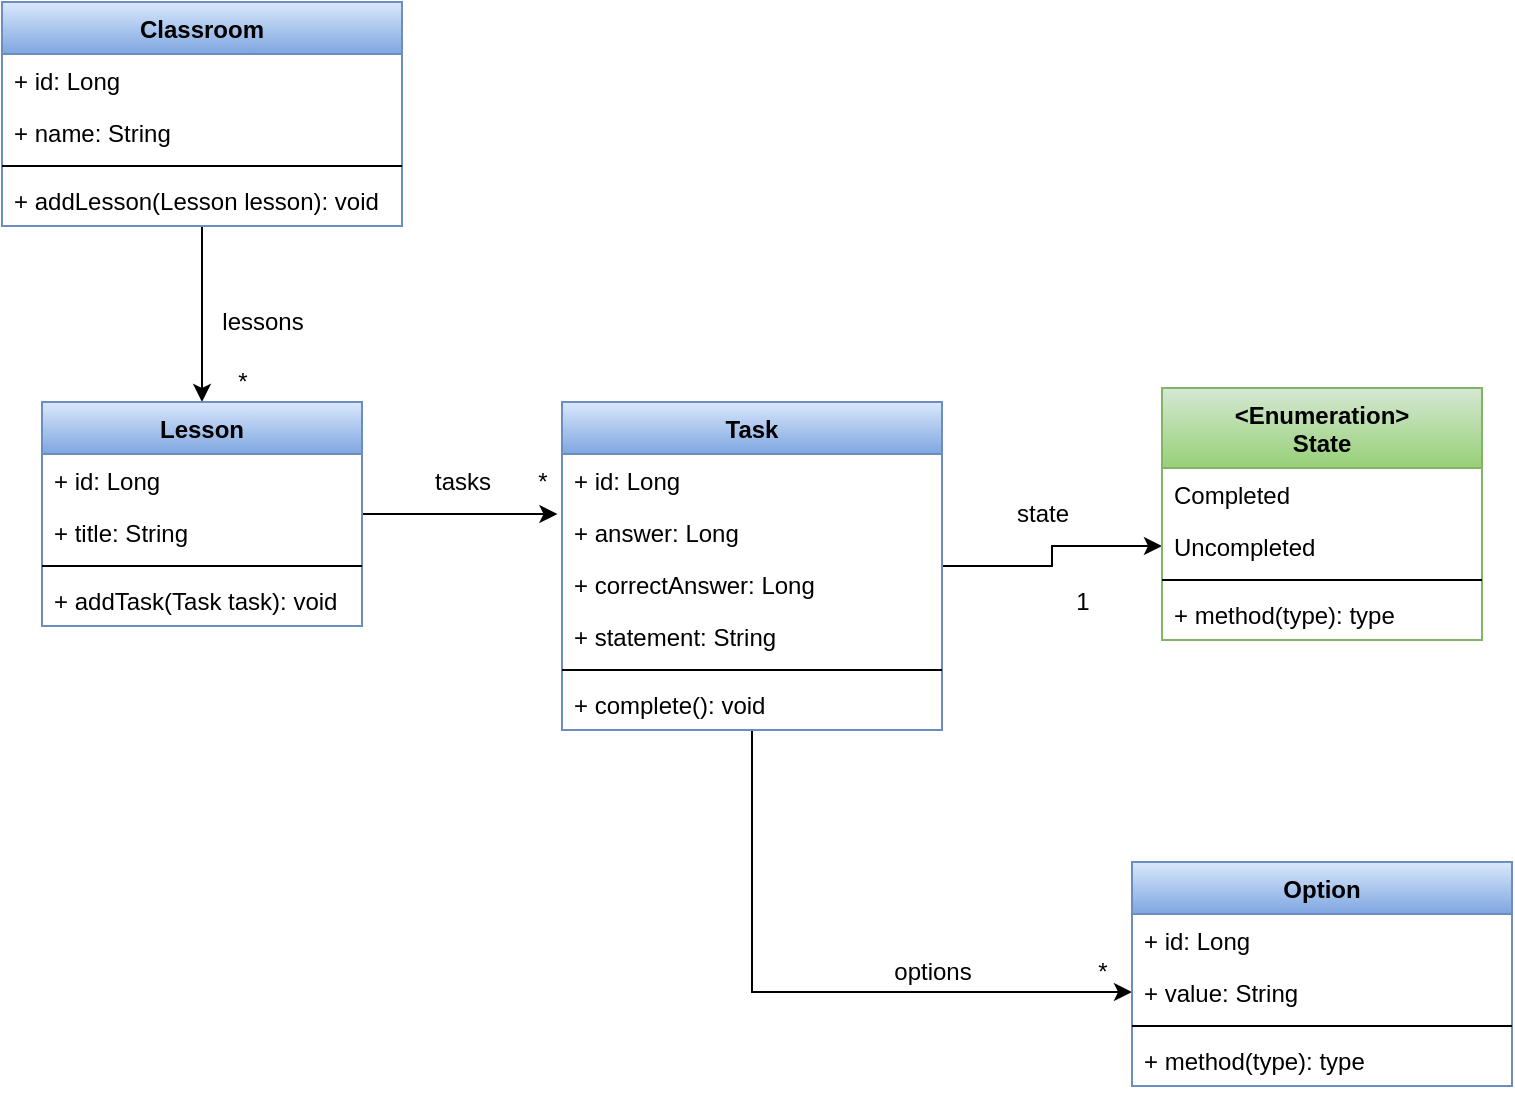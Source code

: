 <mxfile version="13.7.3" type="device" pages="2"><diagram id="xFjGHLINqQ8loc5wDAW_" name="Domain"><mxGraphModel dx="1422" dy="822" grid="1" gridSize="10" guides="1" tooltips="1" connect="1" arrows="1" fold="1" page="1" pageScale="1" pageWidth="827" pageHeight="1169" math="0" shadow="0"><root><mxCell id="0"/><mxCell id="1" parent="0"/><mxCell id="aMEQFVLBvncijrimEczw-33" style="edgeStyle=orthogonalEdgeStyle;rounded=0;orthogonalLoop=1;jettySize=auto;html=1;" parent="1" source="aMEQFVLBvncijrimEczw-1" target="aMEQFVLBvncijrimEczw-6" edge="1"><mxGeometry relative="1" as="geometry"/></mxCell><mxCell id="aMEQFVLBvncijrimEczw-37" style="edgeStyle=orthogonalEdgeStyle;rounded=0;orthogonalLoop=1;jettySize=auto;html=1;entryX=-0.012;entryY=0.154;entryDx=0;entryDy=0;entryPerimeter=0;" parent="1" source="aMEQFVLBvncijrimEczw-6" target="aMEQFVLBvncijrimEczw-13" edge="1"><mxGeometry relative="1" as="geometry"/></mxCell><mxCell id="aMEQFVLBvncijrimEczw-6" value="Lesson" style="swimlane;fontStyle=1;align=center;verticalAlign=top;childLayout=stackLayout;horizontal=1;startSize=26;horizontalStack=0;resizeParent=1;resizeParentMax=0;resizeLast=0;collapsible=1;marginBottom=0;gradientColor=#7ea6e0;fillColor=#dae8fc;strokeColor=#6c8ebf;" parent="1" vertex="1"><mxGeometry x="60" y="290" width="160" height="112" as="geometry"/></mxCell><mxCell id="aMEQFVLBvncijrimEczw-7" value="+ id: Long" style="text;strokeColor=none;fillColor=none;align=left;verticalAlign=top;spacingLeft=4;spacingRight=4;overflow=hidden;rotatable=0;points=[[0,0.5],[1,0.5]];portConstraint=eastwest;" parent="aMEQFVLBvncijrimEczw-6" vertex="1"><mxGeometry y="26" width="160" height="26" as="geometry"/></mxCell><mxCell id="aMEQFVLBvncijrimEczw-8" value="+ title: String" style="text;strokeColor=none;fillColor=none;align=left;verticalAlign=top;spacingLeft=4;spacingRight=4;overflow=hidden;rotatable=0;points=[[0,0.5],[1,0.5]];portConstraint=eastwest;" parent="aMEQFVLBvncijrimEczw-6" vertex="1"><mxGeometry y="52" width="160" height="26" as="geometry"/></mxCell><mxCell id="aMEQFVLBvncijrimEczw-9" value="" style="line;strokeWidth=1;fillColor=none;align=left;verticalAlign=middle;spacingTop=-1;spacingLeft=3;spacingRight=3;rotatable=0;labelPosition=right;points=[];portConstraint=eastwest;" parent="aMEQFVLBvncijrimEczw-6" vertex="1"><mxGeometry y="78" width="160" height="8" as="geometry"/></mxCell><mxCell id="aMEQFVLBvncijrimEczw-10" value="+ addTask(Task task): void" style="text;strokeColor=none;fillColor=none;align=left;verticalAlign=top;spacingLeft=4;spacingRight=4;overflow=hidden;rotatable=0;points=[[0,0.5],[1,0.5]];portConstraint=eastwest;" parent="aMEQFVLBvncijrimEczw-6" vertex="1"><mxGeometry y="86" width="160" height="26" as="geometry"/></mxCell><mxCell id="aMEQFVLBvncijrimEczw-34" value="*" style="text;html=1;align=center;verticalAlign=middle;resizable=0;points=[];autosize=1;" parent="1" vertex="1"><mxGeometry x="150" y="270" width="20" height="20" as="geometry"/></mxCell><mxCell id="aMEQFVLBvncijrimEczw-35" value="lessons" style="text;html=1;align=center;verticalAlign=middle;resizable=0;points=[];autosize=1;" parent="1" vertex="1"><mxGeometry x="140" y="240" width="60" height="20" as="geometry"/></mxCell><mxCell id="aMEQFVLBvncijrimEczw-44" style="edgeStyle=orthogonalEdgeStyle;rounded=0;orthogonalLoop=1;jettySize=auto;html=1;entryX=0;entryY=0.5;entryDx=0;entryDy=0;" parent="1" source="aMEQFVLBvncijrimEczw-11" target="aMEQFVLBvncijrimEczw-19" edge="1"><mxGeometry relative="1" as="geometry"/></mxCell><mxCell id="Yg3q1JEHDcCh-iiB3-vo-9" style="edgeStyle=orthogonalEdgeStyle;rounded=0;orthogonalLoop=1;jettySize=auto;html=1;entryX=0;entryY=0.5;entryDx=0;entryDy=0;" edge="1" parent="1" source="aMEQFVLBvncijrimEczw-11" target="Yg3q1JEHDcCh-iiB3-vo-3"><mxGeometry relative="1" as="geometry"/></mxCell><mxCell id="aMEQFVLBvncijrimEczw-11" value="Task" style="swimlane;fontStyle=1;align=center;verticalAlign=top;childLayout=stackLayout;horizontal=1;startSize=26;horizontalStack=0;resizeParent=1;resizeParentMax=0;resizeLast=0;collapsible=1;marginBottom=0;gradientColor=#7ea6e0;fillColor=#dae8fc;strokeColor=#6c8ebf;" parent="1" vertex="1"><mxGeometry x="320" y="290" width="190" height="164" as="geometry"/></mxCell><mxCell id="aMEQFVLBvncijrimEczw-12" value="+ id: Long" style="text;strokeColor=none;fillColor=none;align=left;verticalAlign=top;spacingLeft=4;spacingRight=4;overflow=hidden;rotatable=0;points=[[0,0.5],[1,0.5]];portConstraint=eastwest;" parent="aMEQFVLBvncijrimEczw-11" vertex="1"><mxGeometry y="26" width="190" height="26" as="geometry"/></mxCell><mxCell id="aMEQFVLBvncijrimEczw-13" value="+ answer: Long" style="text;strokeColor=none;fillColor=none;align=left;verticalAlign=top;spacingLeft=4;spacingRight=4;overflow=hidden;rotatable=0;points=[[0,0.5],[1,0.5]];portConstraint=eastwest;" parent="aMEQFVLBvncijrimEczw-11" vertex="1"><mxGeometry y="52" width="190" height="26" as="geometry"/></mxCell><mxCell id="Gg8tqWLcD7_z_NOnCMyE-4" value="+ correctAnswer: Long" style="text;strokeColor=none;fillColor=none;align=left;verticalAlign=top;spacingLeft=4;spacingRight=4;overflow=hidden;rotatable=0;points=[[0,0.5],[1,0.5]];portConstraint=eastwest;" parent="aMEQFVLBvncijrimEczw-11" vertex="1"><mxGeometry y="78" width="190" height="26" as="geometry"/></mxCell><mxCell id="Gg8tqWLcD7_z_NOnCMyE-3" value="+ statement: String" style="text;strokeColor=none;fillColor=none;align=left;verticalAlign=top;spacingLeft=4;spacingRight=4;overflow=hidden;rotatable=0;points=[[0,0.5],[1,0.5]];portConstraint=eastwest;" parent="aMEQFVLBvncijrimEczw-11" vertex="1"><mxGeometry y="104" width="190" height="26" as="geometry"/></mxCell><mxCell id="aMEQFVLBvncijrimEczw-14" value="" style="line;strokeWidth=1;fillColor=none;align=left;verticalAlign=middle;spacingTop=-1;spacingLeft=3;spacingRight=3;rotatable=0;labelPosition=right;points=[];portConstraint=eastwest;" parent="aMEQFVLBvncijrimEczw-11" vertex="1"><mxGeometry y="130" width="190" height="8" as="geometry"/></mxCell><mxCell id="aMEQFVLBvncijrimEczw-15" value="+ complete(): void" style="text;strokeColor=none;fillColor=none;align=left;verticalAlign=top;spacingLeft=4;spacingRight=4;overflow=hidden;rotatable=0;points=[[0,0.5],[1,0.5]];portConstraint=eastwest;" parent="aMEQFVLBvncijrimEczw-11" vertex="1"><mxGeometry y="138" width="190" height="26" as="geometry"/></mxCell><mxCell id="aMEQFVLBvncijrimEczw-38" value="*" style="text;html=1;align=center;verticalAlign=middle;resizable=0;points=[];autosize=1;" parent="1" vertex="1"><mxGeometry x="300" y="320" width="20" height="20" as="geometry"/></mxCell><mxCell id="aMEQFVLBvncijrimEczw-39" value="tasks" style="text;html=1;align=center;verticalAlign=middle;resizable=0;points=[];autosize=1;" parent="1" vertex="1"><mxGeometry x="250" y="320" width="40" height="20" as="geometry"/></mxCell><mxCell id="aMEQFVLBvncijrimEczw-18" value="&lt;Enumeration&gt;&#10;State" style="swimlane;fontStyle=1;align=center;verticalAlign=top;childLayout=stackLayout;horizontal=1;startSize=40;horizontalStack=0;resizeParent=1;resizeParentMax=0;resizeLast=0;collapsible=1;marginBottom=0;gradientColor=#97d077;fillColor=#d5e8d4;strokeColor=#82b366;" parent="1" vertex="1"><mxGeometry x="620" y="283" width="160" height="126" as="geometry"/></mxCell><mxCell id="aMEQFVLBvncijrimEczw-24" value="Completed" style="text;strokeColor=none;fillColor=none;align=left;verticalAlign=top;spacingLeft=4;spacingRight=4;overflow=hidden;rotatable=0;points=[[0,0.5],[1,0.5]];portConstraint=eastwest;" parent="aMEQFVLBvncijrimEczw-18" vertex="1"><mxGeometry y="40" width="160" height="26" as="geometry"/></mxCell><mxCell id="aMEQFVLBvncijrimEczw-19" value="Uncompleted" style="text;strokeColor=none;fillColor=none;align=left;verticalAlign=top;spacingLeft=4;spacingRight=4;overflow=hidden;rotatable=0;points=[[0,0.5],[1,0.5]];portConstraint=eastwest;" parent="aMEQFVLBvncijrimEczw-18" vertex="1"><mxGeometry y="66" width="160" height="26" as="geometry"/></mxCell><mxCell id="aMEQFVLBvncijrimEczw-22" value="" style="line;strokeWidth=1;fillColor=none;align=left;verticalAlign=middle;spacingTop=-1;spacingLeft=3;spacingRight=3;rotatable=0;labelPosition=right;points=[];portConstraint=eastwest;" parent="aMEQFVLBvncijrimEczw-18" vertex="1"><mxGeometry y="92" width="160" height="8" as="geometry"/></mxCell><mxCell id="aMEQFVLBvncijrimEczw-23" value="+ method(type): type" style="text;strokeColor=none;fillColor=none;align=left;verticalAlign=top;spacingLeft=4;spacingRight=4;overflow=hidden;rotatable=0;points=[[0,0.5],[1,0.5]];portConstraint=eastwest;" parent="aMEQFVLBvncijrimEczw-18" vertex="1"><mxGeometry y="100" width="160" height="26" as="geometry"/></mxCell><mxCell id="aMEQFVLBvncijrimEczw-45" value="1" style="text;html=1;align=center;verticalAlign=middle;resizable=0;points=[];autosize=1;" parent="1" vertex="1"><mxGeometry x="570" y="380" width="20" height="20" as="geometry"/></mxCell><mxCell id="aMEQFVLBvncijrimEczw-46" value="state" style="text;html=1;align=center;verticalAlign=middle;resizable=0;points=[];autosize=1;" parent="1" vertex="1"><mxGeometry x="540" y="336" width="40" height="20" as="geometry"/></mxCell><mxCell id="Yg3q1JEHDcCh-iiB3-vo-1" value="Option" style="swimlane;fontStyle=1;align=center;verticalAlign=top;childLayout=stackLayout;horizontal=1;startSize=26;horizontalStack=0;resizeParent=1;resizeParentMax=0;resizeLast=0;collapsible=1;marginBottom=0;gradientColor=#7ea6e0;fillColor=#dae8fc;strokeColor=#6c8ebf;" vertex="1" parent="1"><mxGeometry x="605" y="520" width="190" height="112" as="geometry"/></mxCell><mxCell id="Yg3q1JEHDcCh-iiB3-vo-2" value="+ id: Long" style="text;strokeColor=none;fillColor=none;align=left;verticalAlign=top;spacingLeft=4;spacingRight=4;overflow=hidden;rotatable=0;points=[[0,0.5],[1,0.5]];portConstraint=eastwest;" vertex="1" parent="Yg3q1JEHDcCh-iiB3-vo-1"><mxGeometry y="26" width="190" height="26" as="geometry"/></mxCell><mxCell id="Yg3q1JEHDcCh-iiB3-vo-3" value="+ value: String" style="text;strokeColor=none;fillColor=none;align=left;verticalAlign=top;spacingLeft=4;spacingRight=4;overflow=hidden;rotatable=0;points=[[0,0.5],[1,0.5]];portConstraint=eastwest;" vertex="1" parent="Yg3q1JEHDcCh-iiB3-vo-1"><mxGeometry y="52" width="190" height="26" as="geometry"/></mxCell><mxCell id="Yg3q1JEHDcCh-iiB3-vo-7" value="" style="line;strokeWidth=1;fillColor=none;align=left;verticalAlign=middle;spacingTop=-1;spacingLeft=3;spacingRight=3;rotatable=0;labelPosition=right;points=[];portConstraint=eastwest;" vertex="1" parent="Yg3q1JEHDcCh-iiB3-vo-1"><mxGeometry y="78" width="190" height="8" as="geometry"/></mxCell><mxCell id="Yg3q1JEHDcCh-iiB3-vo-8" value="+ method(type): type" style="text;strokeColor=none;fillColor=none;align=left;verticalAlign=top;spacingLeft=4;spacingRight=4;overflow=hidden;rotatable=0;points=[[0,0.5],[1,0.5]];portConstraint=eastwest;" vertex="1" parent="Yg3q1JEHDcCh-iiB3-vo-1"><mxGeometry y="86" width="190" height="26" as="geometry"/></mxCell><mxCell id="Yg3q1JEHDcCh-iiB3-vo-10" value="*" style="text;html=1;align=center;verticalAlign=middle;resizable=0;points=[];autosize=1;" vertex="1" parent="1"><mxGeometry x="580" y="565" width="20" height="20" as="geometry"/></mxCell><mxCell id="Yg3q1JEHDcCh-iiB3-vo-11" value="options" style="text;html=1;align=center;verticalAlign=middle;resizable=0;points=[];autosize=1;" vertex="1" parent="1"><mxGeometry x="480" y="565" width="50" height="20" as="geometry"/></mxCell><mxCell id="aMEQFVLBvncijrimEczw-1" value="Classroom" style="swimlane;fontStyle=1;align=center;verticalAlign=top;childLayout=stackLayout;horizontal=1;startSize=26;horizontalStack=0;resizeParent=1;resizeParentMax=0;resizeLast=0;collapsible=1;marginBottom=0;gradientColor=#7ea6e0;fillColor=#dae8fc;strokeColor=#6c8ebf;" parent="1" vertex="1"><mxGeometry x="40" y="90" width="200" height="112" as="geometry"/></mxCell><mxCell id="aMEQFVLBvncijrimEczw-2" value="+ id: Long" style="text;strokeColor=none;fillColor=none;align=left;verticalAlign=top;spacingLeft=4;spacingRight=4;overflow=hidden;rotatable=0;points=[[0,0.5],[1,0.5]];portConstraint=eastwest;" parent="aMEQFVLBvncijrimEczw-1" vertex="1"><mxGeometry y="26" width="200" height="26" as="geometry"/></mxCell><mxCell id="aMEQFVLBvncijrimEczw-5" value="+ name: String" style="text;strokeColor=none;fillColor=none;align=left;verticalAlign=top;spacingLeft=4;spacingRight=4;overflow=hidden;rotatable=0;points=[[0,0.5],[1,0.5]];portConstraint=eastwest;" parent="aMEQFVLBvncijrimEczw-1" vertex="1"><mxGeometry y="52" width="200" height="26" as="geometry"/></mxCell><mxCell id="aMEQFVLBvncijrimEczw-3" value="" style="line;strokeWidth=1;fillColor=none;align=left;verticalAlign=middle;spacingTop=-1;spacingLeft=3;spacingRight=3;rotatable=0;labelPosition=right;points=[];portConstraint=eastwest;" parent="aMEQFVLBvncijrimEczw-1" vertex="1"><mxGeometry y="78" width="200" height="8" as="geometry"/></mxCell><mxCell id="aMEQFVLBvncijrimEczw-4" value="+ addLesson(Lesson lesson): void&#10;" style="text;strokeColor=none;fillColor=none;align=left;verticalAlign=top;spacingLeft=4;spacingRight=4;overflow=hidden;rotatable=0;points=[[0,0.5],[1,0.5]];portConstraint=eastwest;" parent="aMEQFVLBvncijrimEczw-1" vertex="1"><mxGeometry y="86" width="200" height="26" as="geometry"/></mxCell></root></mxGraphModel></diagram><diagram id="ZwkYsftHH_TAJBMDX3Mv" name="Services"><mxGraphModel dx="1422" dy="822" grid="1" gridSize="10" guides="1" tooltips="1" connect="1" arrows="1" fold="1" page="1" pageScale="1" pageWidth="827" pageHeight="1169" math="0" shadow="0"><root><mxCell id="chl7Y4F-n4n5QfAbypSM-0"/><mxCell id="chl7Y4F-n4n5QfAbypSM-1" parent="chl7Y4F-n4n5QfAbypSM-0"/><mxCell id="SmaU6u8zg-2m_PmFWuLo-4" value="ClassroomService" style="swimlane;fontStyle=1;align=center;verticalAlign=top;childLayout=stackLayout;horizontal=1;startSize=26;horizontalStack=0;resizeParent=1;resizeParentMax=0;resizeLast=0;collapsible=1;marginBottom=0;fillColor=#dae8fc;strokeColor=#6c8ebf;gradientColor=#7ea6e0;" parent="chl7Y4F-n4n5QfAbypSM-1" vertex="1"><mxGeometry x="238" y="201" width="290" height="112" as="geometry"/></mxCell><mxCell id="SmaU6u8zg-2m_PmFWuLo-5" value="-" style="text;strokeColor=none;fillColor=none;align=left;verticalAlign=top;spacingLeft=4;spacingRight=4;overflow=hidden;rotatable=0;points=[[0,0.5],[1,0.5]];portConstraint=eastwest;" parent="SmaU6u8zg-2m_PmFWuLo-4" vertex="1"><mxGeometry y="26" width="290" height="26" as="geometry"/></mxCell><mxCell id="SmaU6u8zg-2m_PmFWuLo-6" value="" style="line;strokeWidth=1;fillColor=none;align=left;verticalAlign=middle;spacingTop=-1;spacingLeft=3;spacingRight=3;rotatable=0;labelPosition=right;points=[];portConstraint=eastwest;" parent="SmaU6u8zg-2m_PmFWuLo-4" vertex="1"><mxGeometry y="52" width="290" height="8" as="geometry"/></mxCell><mxCell id="SmaU6u8zg-2m_PmFWuLo-7" value="+ getAll(): List&lt;ClassroomDTO&gt;" style="text;strokeColor=none;fillColor=none;align=left;verticalAlign=top;spacingLeft=4;spacingRight=4;overflow=hidden;rotatable=0;points=[[0,0.5],[1,0.5]];portConstraint=eastwest;" parent="SmaU6u8zg-2m_PmFWuLo-4" vertex="1"><mxGeometry y="60" width="290" height="26" as="geometry"/></mxCell><mxCell id="ifSuYA8_FUF4IRo-quTO-0" value="+ findById(Long classroomId): Classroom" style="text;strokeColor=none;fillColor=none;align=left;verticalAlign=top;spacingLeft=4;spacingRight=4;overflow=hidden;rotatable=0;points=[[0,0.5],[1,0.5]];portConstraint=eastwest;" parent="SmaU6u8zg-2m_PmFWuLo-4" vertex="1"><mxGeometry y="86" width="290" height="26" as="geometry"/></mxCell><mxCell id="SmaU6u8zg-2m_PmFWuLo-13" value="1" style="endArrow=open;html=1;endSize=12;startArrow=diamondThin;startSize=14;startFill=0;align=left;verticalAlign=bottom;entryX=0.5;entryY=0;entryDx=0;entryDy=0;" parent="chl7Y4F-n4n5QfAbypSM-1" source="SmaU6u8zg-2m_PmFWuLo-3" target="SmaU6u8zg-2m_PmFWuLo-4" edge="1"><mxGeometry x="-0.333" y="5" relative="1" as="geometry"><mxPoint x="383" y="111" as="sourcePoint"/><mxPoint x="528" y="161" as="targetPoint"/><mxPoint as="offset"/></mxGeometry></mxCell><mxCell id="SmaU6u8zg-2m_PmFWuLo-0" value="ClassromRestController" style="swimlane;fontStyle=1;align=center;verticalAlign=top;childLayout=stackLayout;horizontal=1;startSize=26;horizontalStack=0;resizeParent=1;resizeParentMax=0;resizeLast=0;collapsible=1;marginBottom=0;fillColor=#d5e8d4;strokeColor=#82b366;gradientColor=#97d077;" parent="chl7Y4F-n4n5QfAbypSM-1" vertex="1"><mxGeometry x="238" y="21" width="290" height="86" as="geometry"/></mxCell><mxCell id="SmaU6u8zg-2m_PmFWuLo-1" value="-" style="text;strokeColor=none;fillColor=none;align=left;verticalAlign=top;spacingLeft=4;spacingRight=4;overflow=hidden;rotatable=0;points=[[0,0.5],[1,0.5]];portConstraint=eastwest;" parent="SmaU6u8zg-2m_PmFWuLo-0" vertex="1"><mxGeometry y="26" width="290" height="26" as="geometry"/></mxCell><mxCell id="SmaU6u8zg-2m_PmFWuLo-2" value="" style="line;strokeWidth=1;fillColor=none;align=left;verticalAlign=middle;spacingTop=-1;spacingLeft=3;spacingRight=3;rotatable=0;labelPosition=right;points=[];portConstraint=eastwest;" parent="SmaU6u8zg-2m_PmFWuLo-0" vertex="1"><mxGeometry y="52" width="290" height="8" as="geometry"/></mxCell><mxCell id="SmaU6u8zg-2m_PmFWuLo-3" value="+ getAll(): List&lt;ClassroomDTO&gt;" style="text;strokeColor=none;fillColor=none;align=left;verticalAlign=top;spacingLeft=4;spacingRight=4;overflow=hidden;rotatable=0;points=[[0,0.5],[1,0.5]];portConstraint=eastwest;" parent="SmaU6u8zg-2m_PmFWuLo-0" vertex="1"><mxGeometry y="60" width="290" height="26" as="geometry"/></mxCell><mxCell id="SmaU6u8zg-2m_PmFWuLo-14" value="1" style="endArrow=open;html=1;endSize=12;startArrow=diamondThin;startSize=14;startFill=0;align=left;verticalAlign=bottom;entryX=0.5;entryY=0;entryDx=0;entryDy=0;exitX=0.503;exitY=1.154;exitDx=0;exitDy=0;exitPerimeter=0;" parent="chl7Y4F-n4n5QfAbypSM-1" source="ifSuYA8_FUF4IRo-quTO-0" target="SmaU6u8zg-2m_PmFWuLo-8" edge="1"><mxGeometry x="-0.333" y="5" relative="1" as="geometry"><mxPoint x="382.5" y="287" as="sourcePoint"/><mxPoint x="382.5" y="381" as="targetPoint"/><mxPoint as="offset"/></mxGeometry></mxCell><mxCell id="SmaU6u8zg-2m_PmFWuLo-8" value="ClassroomRepository" style="swimlane;fontStyle=1;align=center;verticalAlign=top;childLayout=stackLayout;horizontal=1;startSize=26;horizontalStack=0;resizeParent=1;resizeParentMax=0;resizeLast=0;collapsible=1;marginBottom=0;fillColor=#fff2cc;strokeColor=#d6b656;gradientColor=#ffd966;" parent="chl7Y4F-n4n5QfAbypSM-1" vertex="1"><mxGeometry x="238" y="391" width="290" height="86" as="geometry"/></mxCell><mxCell id="SmaU6u8zg-2m_PmFWuLo-9" value="-" style="text;strokeColor=none;fillColor=none;align=left;verticalAlign=top;spacingLeft=4;spacingRight=4;overflow=hidden;rotatable=0;points=[[0,0.5],[1,0.5]];portConstraint=eastwest;" parent="SmaU6u8zg-2m_PmFWuLo-8" vertex="1"><mxGeometry y="26" width="290" height="26" as="geometry"/></mxCell><mxCell id="SmaU6u8zg-2m_PmFWuLo-10" value="" style="line;strokeWidth=1;fillColor=none;align=left;verticalAlign=middle;spacingTop=-1;spacingLeft=3;spacingRight=3;rotatable=0;labelPosition=right;points=[];portConstraint=eastwest;" parent="SmaU6u8zg-2m_PmFWuLo-8" vertex="1"><mxGeometry y="52" width="290" height="8" as="geometry"/></mxCell><mxCell id="SmaU6u8zg-2m_PmFWuLo-11" value="-" style="text;strokeColor=none;fillColor=none;align=left;verticalAlign=top;spacingLeft=4;spacingRight=4;overflow=hidden;rotatable=0;points=[[0,0.5],[1,0.5]];portConstraint=eastwest;" parent="SmaU6u8zg-2m_PmFWuLo-8" vertex="1"><mxGeometry y="60" width="290" height="26" as="geometry"/></mxCell><mxCell id="hCo7kEaZrDAju9X_FK0c-8" value="1" style="endArrow=open;html=1;endSize=12;startArrow=diamondThin;startSize=14;startFill=0;align=left;verticalAlign=bottom;entryX=0.5;entryY=0;entryDx=0;entryDy=0;exitX=0.504;exitY=0.962;exitDx=0;exitDy=0;exitPerimeter=0;" parent="chl7Y4F-n4n5QfAbypSM-1" source="hCo7kEaZrDAju9X_FK0c-28" target="hCo7kEaZrDAju9X_FK0c-19" edge="1"><mxGeometry x="-0.333" y="5" relative="1" as="geometry"><mxPoint x="216" y="623" as="sourcePoint"/><mxPoint x="361" y="673" as="targetPoint"/><mxPoint as="offset"/></mxGeometry></mxCell><mxCell id="hCo7kEaZrDAju9X_FK0c-9" value="1" style="endArrow=open;html=1;endSize=12;startArrow=diamondThin;startSize=14;startFill=0;align=left;verticalAlign=bottom;entryX=0.5;entryY=0;entryDx=0;entryDy=0;" parent="chl7Y4F-n4n5QfAbypSM-1" source="hCo7kEaZrDAju9X_FK0c-23" target="hCo7kEaZrDAju9X_FK0c-11" edge="1"><mxGeometry x="-0.789" y="-17" relative="1" as="geometry"><mxPoint x="215.5" y="799" as="sourcePoint"/><mxPoint x="215.5" y="893" as="targetPoint"/><mxPoint as="offset"/></mxGeometry></mxCell><mxCell id="hCo7kEaZrDAju9X_FK0c-10" value="1" style="endArrow=open;html=1;endSize=12;startArrow=diamondThin;startSize=14;startFill=0;align=left;verticalAlign=bottom;entryX=0.5;entryY=0;entryDx=0;entryDy=0;exitX=0.468;exitY=0.923;exitDx=0;exitDy=0;exitPerimeter=0;" parent="chl7Y4F-n4n5QfAbypSM-1" source="hCo7kEaZrDAju9X_FK0c-23" target="hCo7kEaZrDAju9X_FK0c-15" edge="1"><mxGeometry x="-0.722" y="17" relative="1" as="geometry"><mxPoint x="-21.001" y="869" as="sourcePoint"/><mxPoint x="-72.09" y="937" as="targetPoint"/><mxPoint as="offset"/></mxGeometry></mxCell><mxCell id="hCo7kEaZrDAju9X_FK0c-11" value="TaskRepository" style="swimlane;fontStyle=1;align=center;verticalAlign=top;childLayout=stackLayout;horizontal=1;startSize=26;horizontalStack=0;resizeParent=1;resizeParentMax=0;resizeLast=0;collapsible=1;marginBottom=0;fillColor=#fff2cc;strokeColor=#d6b656;gradientColor=#ffd966;" parent="chl7Y4F-n4n5QfAbypSM-1" vertex="1"><mxGeometry x="422.38" y="903" width="346.62" height="86" as="geometry"/></mxCell><mxCell id="hCo7kEaZrDAju9X_FK0c-12" value="-" style="text;strokeColor=none;fillColor=none;align=left;verticalAlign=top;spacingLeft=4;spacingRight=4;overflow=hidden;rotatable=0;points=[[0,0.5],[1,0.5]];portConstraint=eastwest;" parent="hCo7kEaZrDAju9X_FK0c-11" vertex="1"><mxGeometry y="26" width="346.62" height="26" as="geometry"/></mxCell><mxCell id="hCo7kEaZrDAju9X_FK0c-13" value="" style="line;strokeWidth=1;fillColor=none;align=left;verticalAlign=middle;spacingTop=-1;spacingLeft=3;spacingRight=3;rotatable=0;labelPosition=right;points=[];portConstraint=eastwest;" parent="hCo7kEaZrDAju9X_FK0c-11" vertex="1"><mxGeometry y="52" width="346.62" height="8" as="geometry"/></mxCell><mxCell id="hCo7kEaZrDAju9X_FK0c-14" value="+ findByLesson(Lesson lesson): List&lt;Task&gt;" style="text;strokeColor=none;fillColor=none;align=left;verticalAlign=top;spacingLeft=4;spacingRight=4;overflow=hidden;rotatable=0;points=[[0,0.5],[1,0.5]];portConstraint=eastwest;" parent="hCo7kEaZrDAju9X_FK0c-11" vertex="1"><mxGeometry y="60" width="346.62" height="26" as="geometry"/></mxCell><mxCell id="hCo7kEaZrDAju9X_FK0c-15" value="LessonRepository" style="swimlane;fontStyle=1;align=center;verticalAlign=top;childLayout=stackLayout;horizontal=1;startSize=26;horizontalStack=0;resizeParent=1;resizeParentMax=0;resizeLast=0;collapsible=1;marginBottom=0;fillColor=#fff2cc;strokeColor=#d6b656;gradientColor=#ffd966;" parent="chl7Y4F-n4n5QfAbypSM-1" vertex="1"><mxGeometry x="69" y="903" width="327.59" height="86" as="geometry"/></mxCell><mxCell id="hCo7kEaZrDAju9X_FK0c-16" value="-" style="text;strokeColor=none;fillColor=none;align=left;verticalAlign=top;spacingLeft=4;spacingRight=4;overflow=hidden;rotatable=0;points=[[0,0.5],[1,0.5]];portConstraint=eastwest;" parent="hCo7kEaZrDAju9X_FK0c-15" vertex="1"><mxGeometry y="26" width="327.59" height="26" as="geometry"/></mxCell><mxCell id="hCo7kEaZrDAju9X_FK0c-17" value="" style="line;strokeWidth=1;fillColor=none;align=left;verticalAlign=middle;spacingTop=-1;spacingLeft=3;spacingRight=3;rotatable=0;labelPosition=right;points=[];portConstraint=eastwest;" parent="hCo7kEaZrDAju9X_FK0c-15" vertex="1"><mxGeometry y="52" width="327.59" height="8" as="geometry"/></mxCell><mxCell id="hCo7kEaZrDAju9X_FK0c-18" value="+ findByClassroom(Classroom classroom): List&lt;Lesson&gt;" style="text;strokeColor=none;fillColor=none;align=left;verticalAlign=top;spacingLeft=4;spacingRight=4;overflow=hidden;rotatable=0;points=[[0,0.5],[1,0.5]];portConstraint=eastwest;" parent="hCo7kEaZrDAju9X_FK0c-15" vertex="1"><mxGeometry y="60" width="327.59" height="26" as="geometry"/></mxCell><mxCell id="hCo7kEaZrDAju9X_FK0c-24" value="LessonRestController" style="swimlane;fontStyle=1;align=center;verticalAlign=top;childLayout=stackLayout;horizontal=1;startSize=26;horizontalStack=0;resizeParent=1;resizeParentMax=0;resizeLast=0;collapsible=1;marginBottom=0;fillColor=#d5e8d4;strokeColor=#82b366;gradientColor=#97d077;" parent="chl7Y4F-n4n5QfAbypSM-1" vertex="1"><mxGeometry x="167.38" y="520" width="441" height="112" as="geometry"/></mxCell><mxCell id="hCo7kEaZrDAju9X_FK0c-25" value="-" style="text;strokeColor=none;fillColor=none;align=left;verticalAlign=top;spacingLeft=4;spacingRight=4;overflow=hidden;rotatable=0;points=[[0,0.5],[1,0.5]];portConstraint=eastwest;" parent="hCo7kEaZrDAju9X_FK0c-24" vertex="1"><mxGeometry y="26" width="441" height="26" as="geometry"/></mxCell><mxCell id="hCo7kEaZrDAju9X_FK0c-26" value="" style="line;strokeWidth=1;fillColor=none;align=left;verticalAlign=middle;spacingTop=-1;spacingLeft=3;spacingRight=3;rotatable=0;labelPosition=right;points=[];portConstraint=eastwest;" parent="hCo7kEaZrDAju9X_FK0c-24" vertex="1"><mxGeometry y="52" width="441" height="8" as="geometry"/></mxCell><mxCell id="hCo7kEaZrDAju9X_FK0c-27" value="+ getByClassromId(Long classroomId): List&lt;LessonDTO&gt;" style="text;strokeColor=none;fillColor=none;align=left;verticalAlign=top;spacingLeft=4;spacingRight=4;overflow=hidden;rotatable=0;points=[[0,0.5],[1,0.5]];portConstraint=eastwest;" parent="hCo7kEaZrDAju9X_FK0c-24" vertex="1"><mxGeometry y="60" width="441" height="26" as="geometry"/></mxCell><mxCell id="hCo7kEaZrDAju9X_FK0c-28" value="+ completeTasks(Long classroomId, Long lessonId, List&lt;Task&gt; tasks): LessonVo" style="text;strokeColor=none;fillColor=none;align=left;verticalAlign=top;spacingLeft=4;spacingRight=4;overflow=hidden;rotatable=0;points=[[0,0.5],[1,0.5]];portConstraint=eastwest;" parent="hCo7kEaZrDAju9X_FK0c-24" vertex="1"><mxGeometry y="86" width="441" height="26" as="geometry"/></mxCell><mxCell id="hCo7kEaZrDAju9X_FK0c-19" value="LessonService" style="swimlane;fontStyle=1;align=center;verticalAlign=top;childLayout=stackLayout;horizontal=1;startSize=26;horizontalStack=0;resizeParent=1;resizeParentMax=0;resizeLast=0;collapsible=1;marginBottom=0;fillColor=#dae8fc;strokeColor=#6c8ebf;gradientColor=#7ea6e0;" parent="chl7Y4F-n4n5QfAbypSM-1" vertex="1"><mxGeometry x="154.07" y="710" width="467.62" height="138" as="geometry"/></mxCell><mxCell id="hCo7kEaZrDAju9X_FK0c-20" value="-" style="text;strokeColor=none;fillColor=none;align=left;verticalAlign=top;spacingLeft=4;spacingRight=4;overflow=hidden;rotatable=0;points=[[0,0.5],[1,0.5]];portConstraint=eastwest;" parent="hCo7kEaZrDAju9X_FK0c-19" vertex="1"><mxGeometry y="26" width="467.62" height="26" as="geometry"/></mxCell><mxCell id="hCo7kEaZrDAju9X_FK0c-21" value="" style="line;strokeWidth=1;fillColor=none;align=left;verticalAlign=middle;spacingTop=-1;spacingLeft=3;spacingRight=3;rotatable=0;labelPosition=right;points=[];portConstraint=eastwest;" parent="hCo7kEaZrDAju9X_FK0c-19" vertex="1"><mxGeometry y="52" width="467.62" height="8" as="geometry"/></mxCell><mxCell id="hCo7kEaZrDAju9X_FK0c-22" value="+ getAllByClassroom(Classroom classroom): List&lt;LessonDTO&gt;" style="text;strokeColor=none;fillColor=none;align=left;verticalAlign=top;spacingLeft=4;spacingRight=4;overflow=hidden;rotatable=0;points=[[0,0.5],[1,0.5]];portConstraint=eastwest;" parent="hCo7kEaZrDAju9X_FK0c-19" vertex="1"><mxGeometry y="60" width="467.62" height="26" as="geometry"/></mxCell><mxCell id="IotvK7uZzzOtzmqBI8DJ-0" value="+ findById(Long id): Lesson" style="text;strokeColor=none;fillColor=none;align=left;verticalAlign=top;spacingLeft=4;spacingRight=4;overflow=hidden;rotatable=0;points=[[0,0.5],[1,0.5]];portConstraint=eastwest;" vertex="1" parent="hCo7kEaZrDAju9X_FK0c-19"><mxGeometry y="86" width="467.62" height="26" as="geometry"/></mxCell><mxCell id="hCo7kEaZrDAju9X_FK0c-23" value="+ completeTasks(Classroom classroom, Lesson lesson, List&lt;Task&gt;  tasks): LessonVo" style="text;strokeColor=none;fillColor=none;align=left;verticalAlign=top;spacingLeft=4;spacingRight=4;overflow=hidden;rotatable=0;points=[[0,0.5],[1,0.5]];portConstraint=eastwest;" parent="hCo7kEaZrDAju9X_FK0c-19" vertex="1"><mxGeometry y="112" width="467.62" height="26" as="geometry"/></mxCell><mxCell id="aLMhVeP5pNpBH8oZUyqt-11" value="1" style="endArrow=open;html=1;endSize=12;startArrow=diamondThin;startSize=14;startFill=0;align=left;verticalAlign=bottom;entryX=0.5;entryY=0;entryDx=0;entryDy=0;" edge="1" parent="chl7Y4F-n4n5QfAbypSM-1" source="aLMhVeP5pNpBH8oZUyqt-3" target="aLMhVeP5pNpBH8oZUyqt-5"><mxGeometry x="-0.333" y="5" relative="1" as="geometry"><mxPoint x="1140" y="640" as="sourcePoint"/><mxPoint x="1138.236" y="718.988" as="targetPoint"/><mxPoint as="offset"/></mxGeometry></mxCell><mxCell id="aLMhVeP5pNpBH8oZUyqt-12" value="1" style="endArrow=open;html=1;endSize=12;startArrow=diamondThin;startSize=14;startFill=0;align=left;verticalAlign=bottom;exitX=0.52;exitY=1.077;exitDx=0;exitDy=0;exitPerimeter=0;" edge="1" parent="chl7Y4F-n4n5QfAbypSM-1" source="aLMhVeP5pNpBH8oZUyqt-8" target="hCo7kEaZrDAju9X_FK0c-11"><mxGeometry x="-0.866" y="27" relative="1" as="geometry"><mxPoint x="1160" y="820" as="sourcePoint"/><mxPoint x="1328.082" y="875" as="targetPoint"/><mxPoint as="offset"/></mxGeometry></mxCell><mxCell id="aLMhVeP5pNpBH8oZUyqt-0" value="TaskRestController" style="swimlane;fontStyle=1;align=center;verticalAlign=top;childLayout=stackLayout;horizontal=1;startSize=26;horizontalStack=0;resizeParent=1;resizeParentMax=0;resizeLast=0;collapsible=1;marginBottom=0;fillColor=#d5e8d4;strokeColor=#82b366;gradientColor=#97d077;" vertex="1" parent="chl7Y4F-n4n5QfAbypSM-1"><mxGeometry x="760" y="520" width="441" height="86" as="geometry"/></mxCell><mxCell id="aLMhVeP5pNpBH8oZUyqt-1" value="-" style="text;strokeColor=none;fillColor=none;align=left;verticalAlign=top;spacingLeft=4;spacingRight=4;overflow=hidden;rotatable=0;points=[[0,0.5],[1,0.5]];portConstraint=eastwest;" vertex="1" parent="aLMhVeP5pNpBH8oZUyqt-0"><mxGeometry y="26" width="441" height="26" as="geometry"/></mxCell><mxCell id="aLMhVeP5pNpBH8oZUyqt-2" value="" style="line;strokeWidth=1;fillColor=none;align=left;verticalAlign=middle;spacingTop=-1;spacingLeft=3;spacingRight=3;rotatable=0;labelPosition=right;points=[];portConstraint=eastwest;" vertex="1" parent="aLMhVeP5pNpBH8oZUyqt-0"><mxGeometry y="52" width="441" height="8" as="geometry"/></mxCell><mxCell id="aLMhVeP5pNpBH8oZUyqt-3" value="+ getByClassroomId(Long lessonId): List&lt;TaskDTO&gt;" style="text;strokeColor=none;fillColor=none;align=left;verticalAlign=top;spacingLeft=4;spacingRight=4;overflow=hidden;rotatable=0;points=[[0,0.5],[1,0.5]];portConstraint=eastwest;" vertex="1" parent="aLMhVeP5pNpBH8oZUyqt-0"><mxGeometry y="60" width="441" height="26" as="geometry"/></mxCell><mxCell id="aLMhVeP5pNpBH8oZUyqt-5" value="TaskService" style="swimlane;fontStyle=1;align=center;verticalAlign=top;childLayout=stackLayout;horizontal=1;startSize=26;horizontalStack=0;resizeParent=1;resizeParentMax=0;resizeLast=0;collapsible=1;marginBottom=0;fillColor=#dae8fc;strokeColor=#6c8ebf;gradientColor=#7ea6e0;" vertex="1" parent="chl7Y4F-n4n5QfAbypSM-1"><mxGeometry x="746.69" y="710" width="467.62" height="86" as="geometry"/></mxCell><mxCell id="aLMhVeP5pNpBH8oZUyqt-6" value="-" style="text;strokeColor=none;fillColor=none;align=left;verticalAlign=top;spacingLeft=4;spacingRight=4;overflow=hidden;rotatable=0;points=[[0,0.5],[1,0.5]];portConstraint=eastwest;" vertex="1" parent="aLMhVeP5pNpBH8oZUyqt-5"><mxGeometry y="26" width="467.62" height="26" as="geometry"/></mxCell><mxCell id="aLMhVeP5pNpBH8oZUyqt-7" value="" style="line;strokeWidth=1;fillColor=none;align=left;verticalAlign=middle;spacingTop=-1;spacingLeft=3;spacingRight=3;rotatable=0;labelPosition=right;points=[];portConstraint=eastwest;" vertex="1" parent="aLMhVeP5pNpBH8oZUyqt-5"><mxGeometry y="52" width="467.62" height="8" as="geometry"/></mxCell><mxCell id="aLMhVeP5pNpBH8oZUyqt-8" value="+ getAllTaskByLesson(Lesson lesson): List&lt;TaskDTO&gt;" style="text;strokeColor=none;fillColor=none;align=left;verticalAlign=top;spacingLeft=4;spacingRight=4;overflow=hidden;rotatable=0;points=[[0,0.5],[1,0.5]];portConstraint=eastwest;" vertex="1" parent="aLMhVeP5pNpBH8oZUyqt-5"><mxGeometry y="60" width="467.62" height="26" as="geometry"/></mxCell><mxCell id="aLMhVeP5pNpBH8oZUyqt-13" value="1" style="endArrow=open;html=1;endSize=12;startArrow=diamondThin;startSize=14;startFill=0;align=left;verticalAlign=bottom;exitX=0.753;exitY=0.962;exitDx=0;exitDy=0;exitPerimeter=0;edgeStyle=orthogonalEdgeStyle;" edge="1" parent="chl7Y4F-n4n5QfAbypSM-1" source="aLMhVeP5pNpBH8oZUyqt-8" target="hCo7kEaZrDAju9X_FK0c-15"><mxGeometry x="-0.955" y="-19" relative="1" as="geometry"><mxPoint x="1120.322" y="848.002" as="sourcePoint"/><mxPoint x="840.682" y="953" as="targetPoint"/><mxPoint as="offset"/><Array as="points"><mxPoint x="1099" y="1020"/><mxPoint x="233" y="1020"/></Array></mxGeometry></mxCell></root></mxGraphModel></diagram></mxfile>